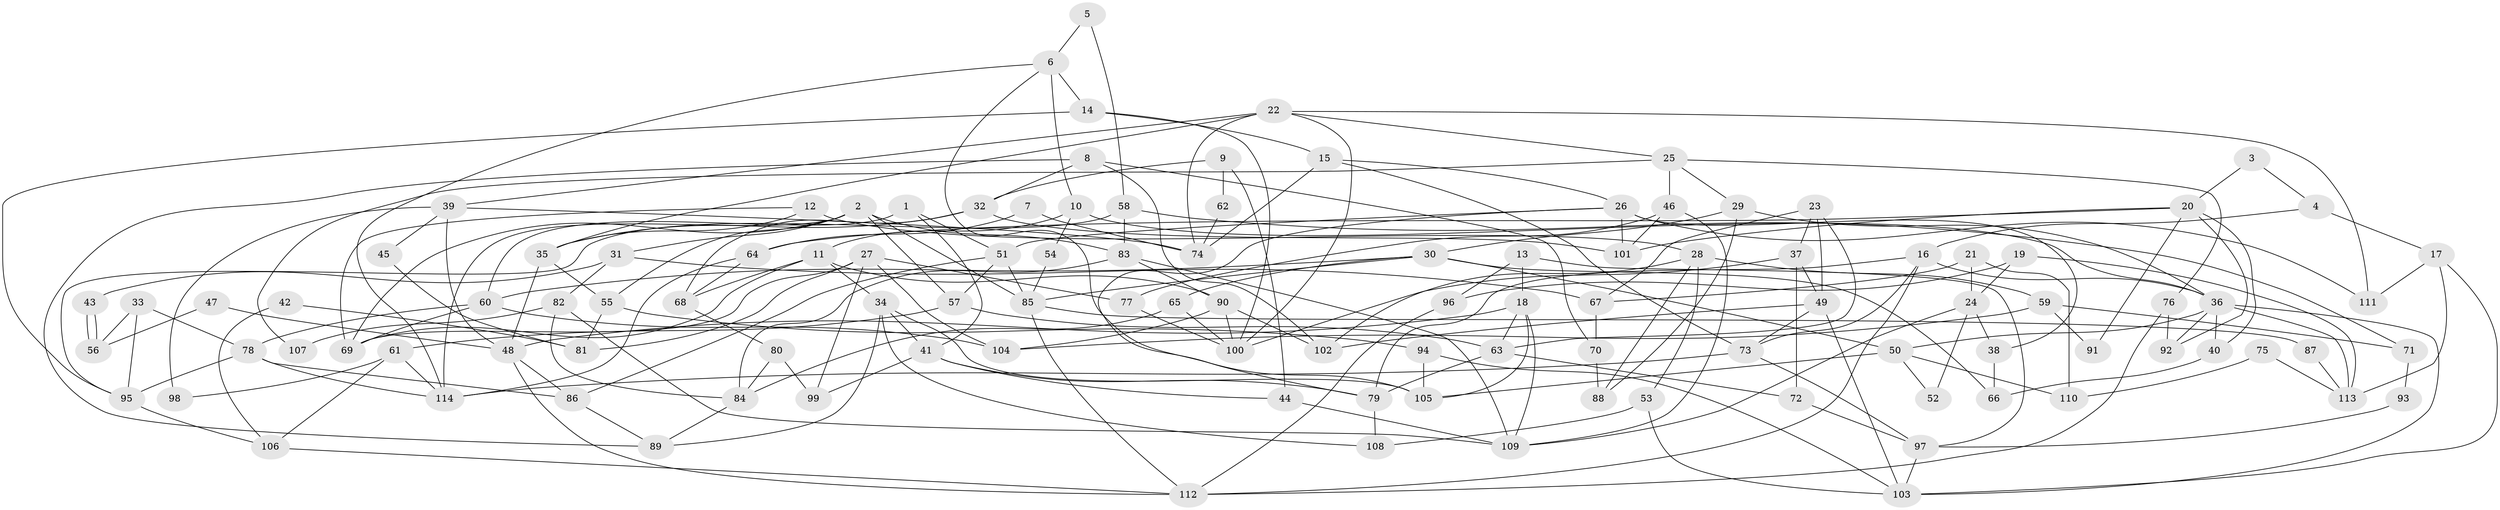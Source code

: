 // Generated by graph-tools (version 1.1) at 2025/26/03/09/25 03:26:19]
// undirected, 114 vertices, 228 edges
graph export_dot {
graph [start="1"]
  node [color=gray90,style=filled];
  1;
  2;
  3;
  4;
  5;
  6;
  7;
  8;
  9;
  10;
  11;
  12;
  13;
  14;
  15;
  16;
  17;
  18;
  19;
  20;
  21;
  22;
  23;
  24;
  25;
  26;
  27;
  28;
  29;
  30;
  31;
  32;
  33;
  34;
  35;
  36;
  37;
  38;
  39;
  40;
  41;
  42;
  43;
  44;
  45;
  46;
  47;
  48;
  49;
  50;
  51;
  52;
  53;
  54;
  55;
  56;
  57;
  58;
  59;
  60;
  61;
  62;
  63;
  64;
  65;
  66;
  67;
  68;
  69;
  70;
  71;
  72;
  73;
  74;
  75;
  76;
  77;
  78;
  79;
  80;
  81;
  82;
  83;
  84;
  85;
  86;
  87;
  88;
  89;
  90;
  91;
  92;
  93;
  94;
  95;
  96;
  97;
  98;
  99;
  100;
  101;
  102;
  103;
  104;
  105;
  106;
  107;
  108;
  109;
  110;
  111;
  112;
  113;
  114;
  1 -- 60;
  1 -- 51;
  1 -- 41;
  2 -- 114;
  2 -- 69;
  2 -- 31;
  2 -- 55;
  2 -- 57;
  2 -- 83;
  2 -- 85;
  3 -- 20;
  3 -- 4;
  4 -- 17;
  4 -- 16;
  5 -- 58;
  5 -- 6;
  6 -- 105;
  6 -- 114;
  6 -- 10;
  6 -- 14;
  7 -- 74;
  7 -- 64;
  8 -- 89;
  8 -- 70;
  8 -- 32;
  8 -- 102;
  9 -- 32;
  9 -- 44;
  9 -- 62;
  10 -- 36;
  10 -- 11;
  10 -- 54;
  11 -- 34;
  11 -- 68;
  11 -- 69;
  11 -- 90;
  12 -- 35;
  12 -- 69;
  12 -- 28;
  13 -- 97;
  13 -- 18;
  13 -- 96;
  14 -- 100;
  14 -- 15;
  14 -- 95;
  15 -- 26;
  15 -- 73;
  15 -- 74;
  16 -- 79;
  16 -- 73;
  16 -- 36;
  16 -- 112;
  17 -- 103;
  17 -- 111;
  17 -- 113;
  18 -- 48;
  18 -- 105;
  18 -- 63;
  18 -- 109;
  19 -- 113;
  19 -- 96;
  19 -- 24;
  20 -- 40;
  20 -- 101;
  20 -- 64;
  20 -- 91;
  20 -- 92;
  21 -- 67;
  21 -- 24;
  21 -- 110;
  22 -- 100;
  22 -- 74;
  22 -- 25;
  22 -- 35;
  22 -- 39;
  22 -- 111;
  23 -- 63;
  23 -- 49;
  23 -- 37;
  23 -- 67;
  24 -- 109;
  24 -- 38;
  24 -- 52;
  25 -- 76;
  25 -- 29;
  25 -- 46;
  25 -- 107;
  26 -- 79;
  26 -- 101;
  26 -- 38;
  26 -- 51;
  26 -- 111;
  27 -- 77;
  27 -- 69;
  27 -- 81;
  27 -- 99;
  27 -- 104;
  28 -- 102;
  28 -- 53;
  28 -- 59;
  28 -- 88;
  29 -- 30;
  29 -- 36;
  29 -- 88;
  30 -- 60;
  30 -- 50;
  30 -- 65;
  30 -- 66;
  30 -- 85;
  31 -- 82;
  31 -- 43;
  31 -- 67;
  32 -- 68;
  32 -- 35;
  32 -- 101;
  33 -- 78;
  33 -- 95;
  33 -- 56;
  34 -- 89;
  34 -- 41;
  34 -- 105;
  34 -- 108;
  35 -- 48;
  35 -- 55;
  36 -- 40;
  36 -- 50;
  36 -- 92;
  36 -- 103;
  36 -- 113;
  37 -- 100;
  37 -- 49;
  37 -- 72;
  38 -- 66;
  39 -- 48;
  39 -- 45;
  39 -- 74;
  39 -- 98;
  40 -- 66;
  41 -- 79;
  41 -- 44;
  41 -- 99;
  42 -- 106;
  42 -- 81;
  43 -- 56;
  43 -- 56;
  44 -- 109;
  45 -- 81;
  46 -- 109;
  46 -- 77;
  46 -- 101;
  47 -- 48;
  47 -- 56;
  48 -- 112;
  48 -- 86;
  49 -- 73;
  49 -- 102;
  49 -- 103;
  50 -- 105;
  50 -- 52;
  50 -- 110;
  51 -- 85;
  51 -- 57;
  51 -- 86;
  53 -- 103;
  53 -- 108;
  54 -- 85;
  55 -- 81;
  55 -- 94;
  57 -- 61;
  57 -- 63;
  58 -- 83;
  58 -- 95;
  58 -- 71;
  59 -- 104;
  59 -- 71;
  59 -- 91;
  60 -- 78;
  60 -- 104;
  60 -- 69;
  61 -- 114;
  61 -- 98;
  61 -- 106;
  62 -- 74;
  63 -- 72;
  63 -- 79;
  64 -- 114;
  64 -- 68;
  65 -- 84;
  65 -- 100;
  67 -- 70;
  68 -- 80;
  70 -- 88;
  71 -- 93;
  72 -- 97;
  73 -- 97;
  73 -- 114;
  75 -- 113;
  75 -- 110;
  76 -- 112;
  76 -- 92;
  77 -- 100;
  78 -- 95;
  78 -- 86;
  78 -- 114;
  79 -- 108;
  80 -- 99;
  80 -- 84;
  82 -- 84;
  82 -- 109;
  82 -- 107;
  83 -- 90;
  83 -- 84;
  83 -- 109;
  84 -- 89;
  85 -- 87;
  85 -- 112;
  86 -- 89;
  87 -- 113;
  90 -- 102;
  90 -- 100;
  90 -- 104;
  93 -- 97;
  94 -- 103;
  94 -- 105;
  95 -- 106;
  96 -- 112;
  97 -- 103;
  106 -- 112;
}
